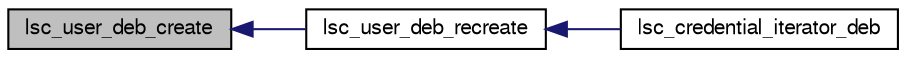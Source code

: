 digraph G
{
  bgcolor="transparent";
  edge [fontname="FreeSans",fontsize="10",labelfontname="FreeSans",labelfontsize="10"];
  node [fontname="FreeSans",fontsize="10",shape=record];
  rankdir=LR;
  Node1 [label="lsc_user_deb_create",height=0.2,width=0.4,color="black", fillcolor="grey75", style="filled" fontcolor="black"];
  Node1 -> Node2 [dir=back,color="midnightblue",fontsize="10",style="solid",fontname="FreeSans"];
  Node2 [label="lsc_user_deb_recreate",height=0.2,width=0.4,color="black",URL="$lsc__user_8h.html#ab42fb9f082e1553c9f3eb3315599ba9d"];
  Node2 -> Node3 [dir=back,color="midnightblue",fontsize="10",style="solid",fontname="FreeSans"];
  Node3 [label="lsc_credential_iterator_deb",height=0.2,width=0.4,color="black",URL="$manage__sql_8c.html#a2b8b6e6e2fa26c078f3087de7ff27ced",tooltip="Get the deb from an LSC credential iterator."];
}
